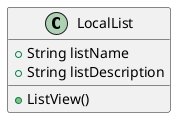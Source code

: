 @startuml
class LocalList{
    +String listName
    +String listDescription
    +ListView()
}
@enduml